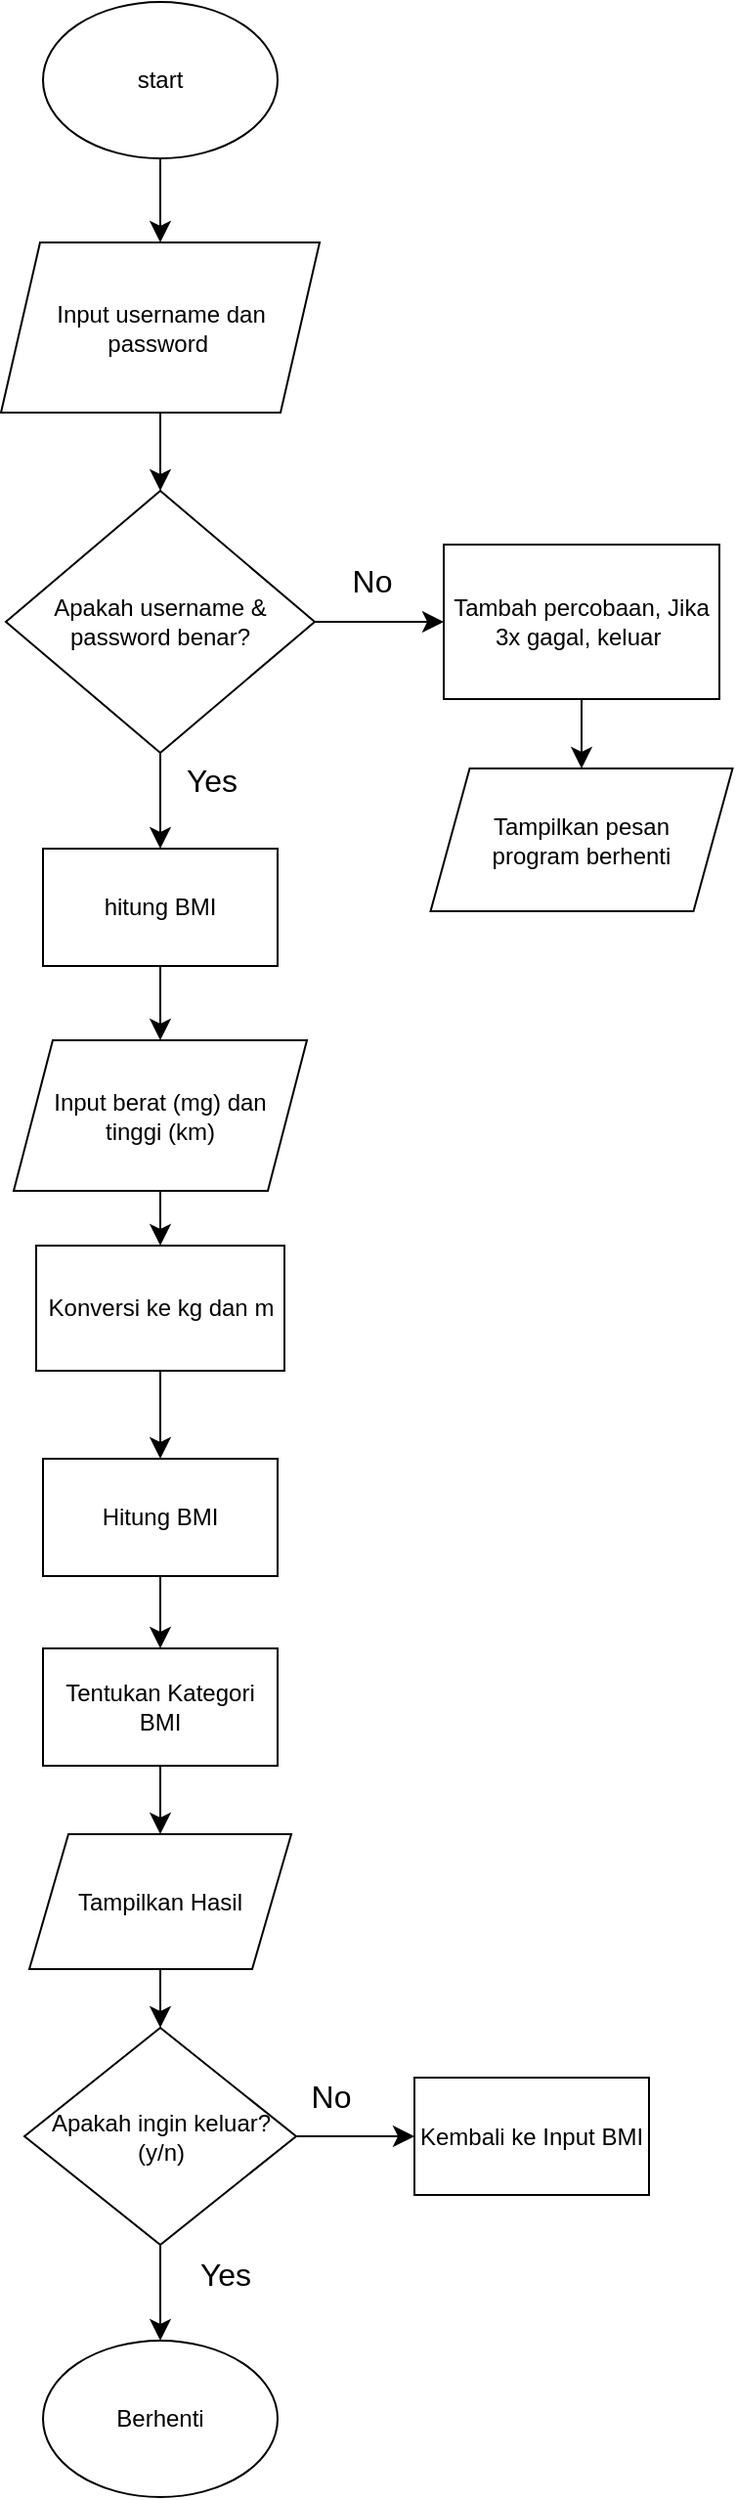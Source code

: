 <mxfile version="24.7.14">
  <diagram name="Page-1" id="JiTYuXXuA-lKp4uicuJX">
    <mxGraphModel dx="909" dy="591" grid="0" gridSize="10" guides="1" tooltips="1" connect="1" arrows="1" fold="1" page="0" pageScale="1" pageWidth="850" pageHeight="1100" math="0" shadow="0">
      <root>
        <mxCell id="0" />
        <mxCell id="1" parent="0" />
        <mxCell id="2HU9o2RuIHIjSajCdRsL-3" value="" style="edgeStyle=none;curved=1;rounded=0;orthogonalLoop=1;jettySize=auto;html=1;fontSize=12;startSize=8;endSize=8;" edge="1" parent="1" source="2HU9o2RuIHIjSajCdRsL-1" target="2HU9o2RuIHIjSajCdRsL-2">
          <mxGeometry relative="1" as="geometry" />
        </mxCell>
        <mxCell id="2HU9o2RuIHIjSajCdRsL-1" value="start" style="ellipse;whiteSpace=wrap;html=1;" vertex="1" parent="1">
          <mxGeometry x="90" y="58" width="120" height="80" as="geometry" />
        </mxCell>
        <mxCell id="2HU9o2RuIHIjSajCdRsL-5" value="" style="edgeStyle=none;curved=1;rounded=0;orthogonalLoop=1;jettySize=auto;html=1;fontSize=12;startSize=8;endSize=8;" edge="1" parent="1" source="2HU9o2RuIHIjSajCdRsL-2" target="2HU9o2RuIHIjSajCdRsL-4">
          <mxGeometry relative="1" as="geometry" />
        </mxCell>
        <mxCell id="2HU9o2RuIHIjSajCdRsL-2" value="Input username dan password&amp;nbsp;" style="shape=parallelogram;perimeter=parallelogramPerimeter;whiteSpace=wrap;html=1;fixedSize=1;" vertex="1" parent="1">
          <mxGeometry x="68.5" y="181" width="163" height="87" as="geometry" />
        </mxCell>
        <mxCell id="2HU9o2RuIHIjSajCdRsL-9" value="" style="edgeStyle=none;curved=1;rounded=0;orthogonalLoop=1;jettySize=auto;html=1;fontSize=12;startSize=8;endSize=8;" edge="1" parent="1" source="2HU9o2RuIHIjSajCdRsL-4" target="2HU9o2RuIHIjSajCdRsL-8">
          <mxGeometry relative="1" as="geometry" />
        </mxCell>
        <mxCell id="2HU9o2RuIHIjSajCdRsL-14" value="" style="edgeStyle=none;curved=1;rounded=0;orthogonalLoop=1;jettySize=auto;html=1;fontSize=12;startSize=8;endSize=8;" edge="1" parent="1" source="2HU9o2RuIHIjSajCdRsL-4" target="2HU9o2RuIHIjSajCdRsL-13">
          <mxGeometry relative="1" as="geometry" />
        </mxCell>
        <mxCell id="2HU9o2RuIHIjSajCdRsL-4" value="Apakah username &amp;amp; password benar?" style="rhombus;whiteSpace=wrap;html=1;" vertex="1" parent="1">
          <mxGeometry x="71" y="308" width="158" height="134" as="geometry" />
        </mxCell>
        <mxCell id="2HU9o2RuIHIjSajCdRsL-11" value="" style="edgeStyle=none;curved=1;rounded=0;orthogonalLoop=1;jettySize=auto;html=1;fontSize=12;startSize=8;endSize=8;" edge="1" parent="1" source="2HU9o2RuIHIjSajCdRsL-8" target="2HU9o2RuIHIjSajCdRsL-10">
          <mxGeometry relative="1" as="geometry" />
        </mxCell>
        <mxCell id="2HU9o2RuIHIjSajCdRsL-8" value="Tambah percobaan, Jika 3x gagal, keluar&amp;nbsp;" style="whiteSpace=wrap;html=1;" vertex="1" parent="1">
          <mxGeometry x="295" y="335.5" width="141" height="79" as="geometry" />
        </mxCell>
        <mxCell id="2HU9o2RuIHIjSajCdRsL-10" value="Tampilkan pesan &lt;br&gt;program berhenti" style="shape=parallelogram;perimeter=parallelogramPerimeter;whiteSpace=wrap;html=1;fixedSize=1;" vertex="1" parent="1">
          <mxGeometry x="288.25" y="450" width="154.5" height="73" as="geometry" />
        </mxCell>
        <mxCell id="2HU9o2RuIHIjSajCdRsL-12" value="No" style="text;html=1;align=center;verticalAlign=middle;resizable=0;points=[];autosize=1;strokeColor=none;fillColor=none;fontSize=16;" vertex="1" parent="1">
          <mxGeometry x="238.5" y="338.5" width="38" height="31" as="geometry" />
        </mxCell>
        <mxCell id="2HU9o2RuIHIjSajCdRsL-17" value="" style="edgeStyle=none;curved=1;rounded=0;orthogonalLoop=1;jettySize=auto;html=1;fontSize=12;startSize=8;endSize=8;" edge="1" parent="1" source="2HU9o2RuIHIjSajCdRsL-13" target="2HU9o2RuIHIjSajCdRsL-16">
          <mxGeometry relative="1" as="geometry" />
        </mxCell>
        <mxCell id="2HU9o2RuIHIjSajCdRsL-13" value="hitung BMI" style="whiteSpace=wrap;html=1;" vertex="1" parent="1">
          <mxGeometry x="90" y="491" width="120" height="60" as="geometry" />
        </mxCell>
        <mxCell id="2HU9o2RuIHIjSajCdRsL-15" value="Yes" style="text;html=1;align=center;verticalAlign=middle;resizable=0;points=[];autosize=1;strokeColor=none;fillColor=none;fontSize=16;" vertex="1" parent="1">
          <mxGeometry x="153.5" y="440.5" width="44" height="31" as="geometry" />
        </mxCell>
        <mxCell id="2HU9o2RuIHIjSajCdRsL-19" value="" style="edgeStyle=none;curved=1;rounded=0;orthogonalLoop=1;jettySize=auto;html=1;fontSize=12;startSize=8;endSize=8;" edge="1" parent="1" source="2HU9o2RuIHIjSajCdRsL-16" target="2HU9o2RuIHIjSajCdRsL-18">
          <mxGeometry relative="1" as="geometry" />
        </mxCell>
        <mxCell id="2HU9o2RuIHIjSajCdRsL-16" value="Input berat (mg) dan &lt;br&gt;tinggi (km)" style="shape=parallelogram;perimeter=parallelogramPerimeter;whiteSpace=wrap;html=1;fixedSize=1;" vertex="1" parent="1">
          <mxGeometry x="75" y="589" width="150" height="77" as="geometry" />
        </mxCell>
        <mxCell id="2HU9o2RuIHIjSajCdRsL-21" value="" style="edgeStyle=none;curved=1;rounded=0;orthogonalLoop=1;jettySize=auto;html=1;fontSize=12;startSize=8;endSize=8;" edge="1" parent="1" source="2HU9o2RuIHIjSajCdRsL-18" target="2HU9o2RuIHIjSajCdRsL-20">
          <mxGeometry relative="1" as="geometry" />
        </mxCell>
        <mxCell id="2HU9o2RuIHIjSajCdRsL-18" value="Konversi ke kg dan m" style="whiteSpace=wrap;html=1;" vertex="1" parent="1">
          <mxGeometry x="86.5" y="694" width="127" height="64" as="geometry" />
        </mxCell>
        <mxCell id="2HU9o2RuIHIjSajCdRsL-23" value="" style="edgeStyle=none;curved=1;rounded=0;orthogonalLoop=1;jettySize=auto;html=1;fontSize=12;startSize=8;endSize=8;" edge="1" parent="1" source="2HU9o2RuIHIjSajCdRsL-20" target="2HU9o2RuIHIjSajCdRsL-22">
          <mxGeometry relative="1" as="geometry" />
        </mxCell>
        <mxCell id="2HU9o2RuIHIjSajCdRsL-20" value="Hitung BMI" style="whiteSpace=wrap;html=1;" vertex="1" parent="1">
          <mxGeometry x="90" y="803" width="120" height="60" as="geometry" />
        </mxCell>
        <mxCell id="2HU9o2RuIHIjSajCdRsL-25" value="" style="edgeStyle=none;curved=1;rounded=0;orthogonalLoop=1;jettySize=auto;html=1;fontSize=12;startSize=8;endSize=8;" edge="1" parent="1" source="2HU9o2RuIHIjSajCdRsL-22" target="2HU9o2RuIHIjSajCdRsL-24">
          <mxGeometry relative="1" as="geometry" />
        </mxCell>
        <mxCell id="2HU9o2RuIHIjSajCdRsL-22" value="Tentukan Kategori BMI" style="whiteSpace=wrap;html=1;" vertex="1" parent="1">
          <mxGeometry x="90" y="900" width="120" height="60" as="geometry" />
        </mxCell>
        <mxCell id="2HU9o2RuIHIjSajCdRsL-27" value="" style="edgeStyle=none;curved=1;rounded=0;orthogonalLoop=1;jettySize=auto;html=1;fontSize=12;startSize=8;endSize=8;" edge="1" parent="1" source="2HU9o2RuIHIjSajCdRsL-24" target="2HU9o2RuIHIjSajCdRsL-26">
          <mxGeometry relative="1" as="geometry" />
        </mxCell>
        <mxCell id="2HU9o2RuIHIjSajCdRsL-24" value="Tampilkan Hasil" style="shape=parallelogram;perimeter=parallelogramPerimeter;whiteSpace=wrap;html=1;fixedSize=1;" vertex="1" parent="1">
          <mxGeometry x="83" y="995" width="134" height="69" as="geometry" />
        </mxCell>
        <mxCell id="2HU9o2RuIHIjSajCdRsL-29" value="" style="edgeStyle=none;curved=1;rounded=0;orthogonalLoop=1;jettySize=auto;html=1;fontSize=12;startSize=8;endSize=8;" edge="1" parent="1" source="2HU9o2RuIHIjSajCdRsL-26" target="2HU9o2RuIHIjSajCdRsL-28">
          <mxGeometry relative="1" as="geometry" />
        </mxCell>
        <mxCell id="2HU9o2RuIHIjSajCdRsL-31" value="" style="edgeStyle=none;curved=1;rounded=0;orthogonalLoop=1;jettySize=auto;html=1;fontSize=12;startSize=8;endSize=8;" edge="1" parent="1" source="2HU9o2RuIHIjSajCdRsL-26" target="2HU9o2RuIHIjSajCdRsL-30">
          <mxGeometry relative="1" as="geometry" />
        </mxCell>
        <mxCell id="2HU9o2RuIHIjSajCdRsL-26" value="Apakah ingin keluar? (y/n)" style="rhombus;whiteSpace=wrap;html=1;" vertex="1" parent="1">
          <mxGeometry x="80.5" y="1094" width="139" height="111" as="geometry" />
        </mxCell>
        <mxCell id="2HU9o2RuIHIjSajCdRsL-28" value="Berhenti" style="ellipse;whiteSpace=wrap;html=1;" vertex="1" parent="1">
          <mxGeometry x="90" y="1254" width="120" height="80" as="geometry" />
        </mxCell>
        <mxCell id="2HU9o2RuIHIjSajCdRsL-30" value="Kembali ke Input BMI" style="whiteSpace=wrap;html=1;" vertex="1" parent="1">
          <mxGeometry x="280" y="1119.5" width="120" height="60" as="geometry" />
        </mxCell>
        <mxCell id="2HU9o2RuIHIjSajCdRsL-32" value="Yes" style="text;html=1;align=center;verticalAlign=middle;resizable=0;points=[];autosize=1;strokeColor=none;fillColor=none;fontSize=16;" vertex="1" parent="1">
          <mxGeometry x="160.5" y="1204.5" width="44" height="31" as="geometry" />
        </mxCell>
        <mxCell id="2HU9o2RuIHIjSajCdRsL-33" value="No" style="text;html=1;align=center;verticalAlign=middle;resizable=0;points=[];autosize=1;strokeColor=none;fillColor=none;fontSize=16;" vertex="1" parent="1">
          <mxGeometry x="217.5" y="1113.5" width="38" height="31" as="geometry" />
        </mxCell>
      </root>
    </mxGraphModel>
  </diagram>
</mxfile>
